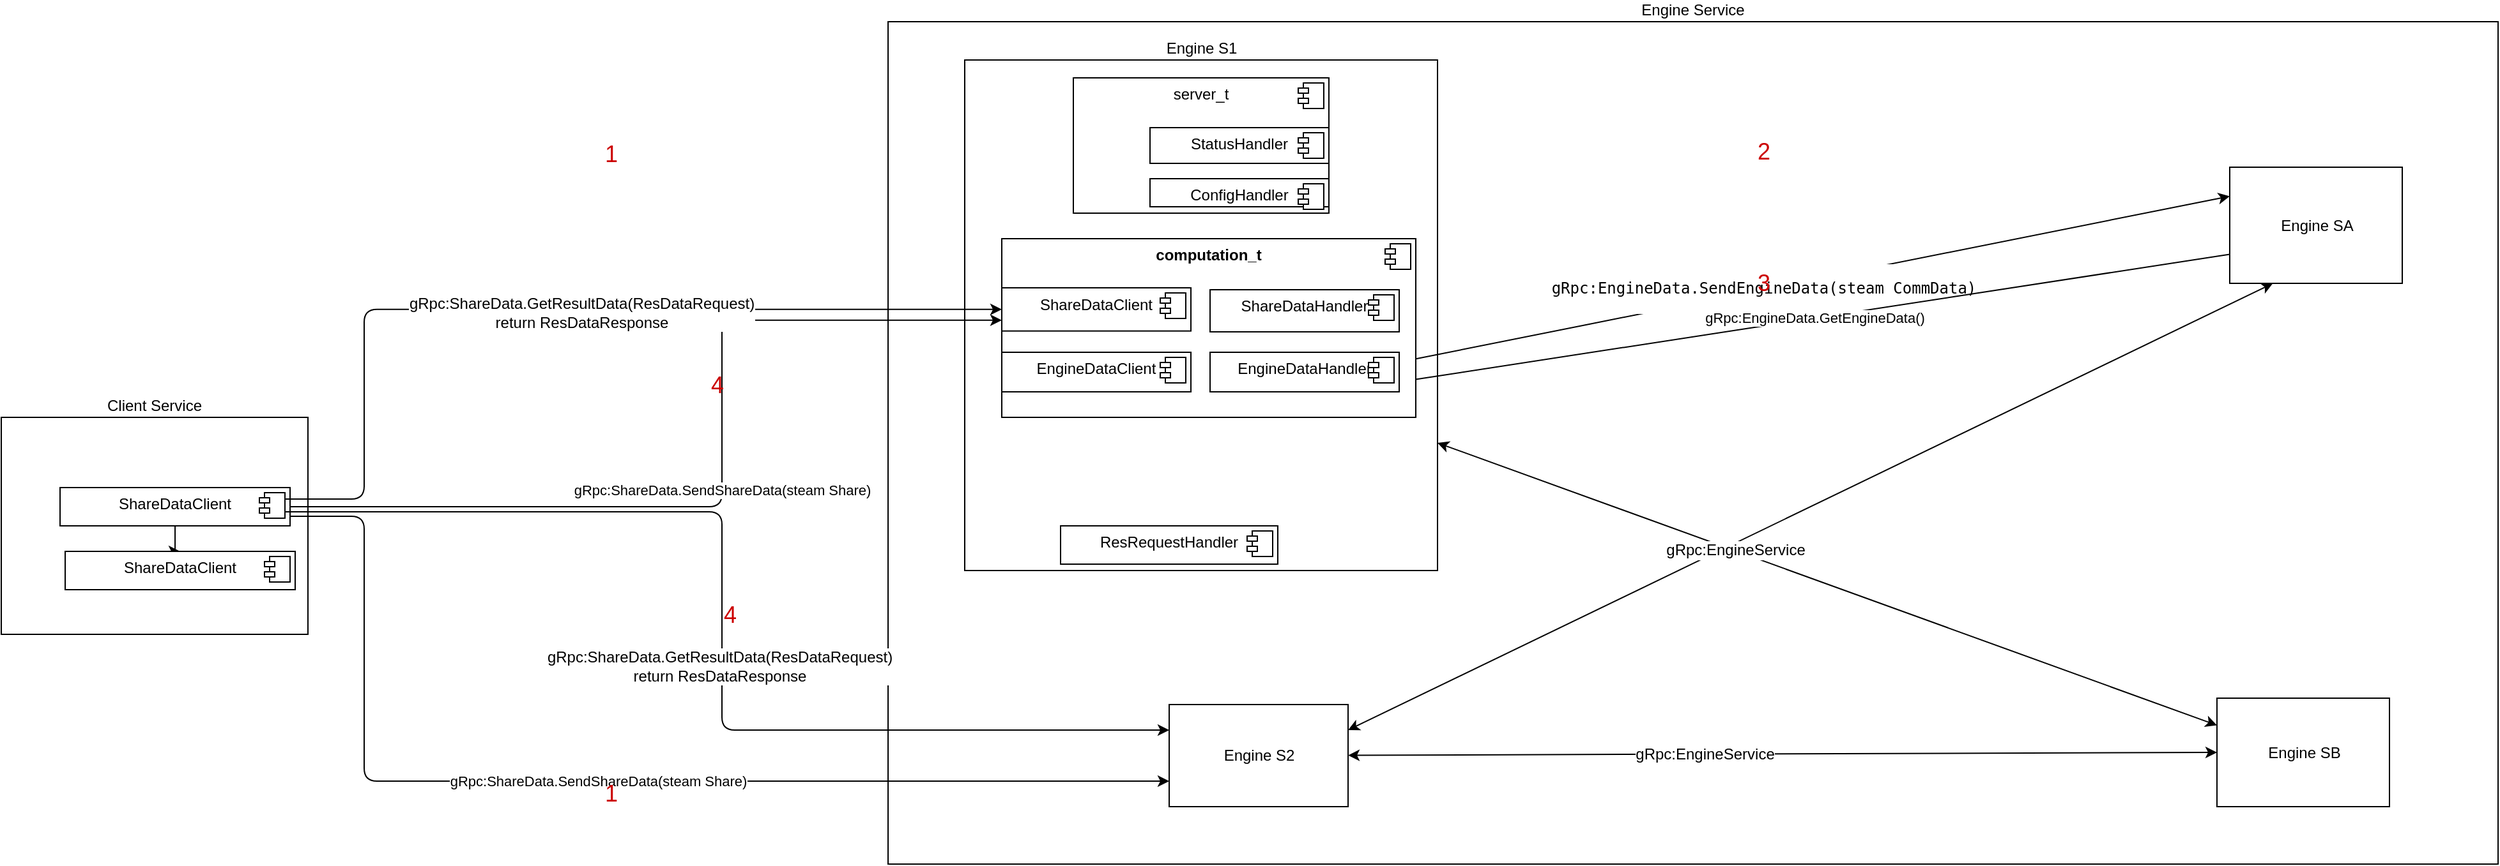 <mxfile version="10.6.3" type="github"><diagram id="qjX3kxyQt8vl-2oXAutQ" name="Page-1"><mxGraphModel dx="1985" dy="709" grid="1" gridSize="10" guides="1" tooltips="1" connect="1" arrows="1" fold="1" page="1" pageScale="1" pageWidth="827" pageHeight="1169" math="0" shadow="0"><root><mxCell id="0"/><mxCell id="1" parent="0"/><UserObject label="Engine Service&lt;br style=&quot;font-size: 12px;&quot;&gt;" treeRoot="1" id="pDZX20AE8ElxJlWNmtBF-1"><mxCell style="whiteSpace=wrap;html=1;align=center;treeFolding=1;container=1;recursiveResize=0;labelPosition=center;verticalLabelPosition=top;verticalAlign=bottom;fontSize=12;" parent="1" vertex="1"><mxGeometry x="220" y="920" width="1260" height="660" as="geometry"/></mxCell></UserObject><mxCell id="pDZX20AE8ElxJlWNmtBF-5" value="Engine S1&lt;br&gt;" style="html=1;labelPosition=center;verticalLabelPosition=top;align=center;verticalAlign=bottom;" parent="pDZX20AE8ElxJlWNmtBF-1" vertex="1"><mxGeometry x="60" y="30" width="370" height="400" as="geometry"/></mxCell><mxCell id="pDZX20AE8ElxJlWNmtBF-19" value="Engine SA&lt;br&gt;" style="html=1;labelPosition=center;verticalLabelPosition=middle;align=center;verticalAlign=middle;" parent="pDZX20AE8ElxJlWNmtBF-1" vertex="1"><mxGeometry x="1050" y="114" width="135" height="91" as="geometry"/></mxCell><mxCell id="pDZX20AE8ElxJlWNmtBF-24" value="Engine SB&lt;br&gt;" style="html=1;labelPosition=center;verticalLabelPosition=middle;align=center;verticalAlign=middle;" parent="pDZX20AE8ElxJlWNmtBF-1" vertex="1"><mxGeometry x="1040" y="530" width="135" height="85" as="geometry"/></mxCell><mxCell id="pDZX20AE8ElxJlWNmtBF-31" value="" style="endArrow=classic;startArrow=classic;html=1;entryX=1;entryY=0.75;entryDx=0;entryDy=0;exitX=0;exitY=0.25;exitDx=0;exitDy=0;" parent="pDZX20AE8ElxJlWNmtBF-1" source="pDZX20AE8ElxJlWNmtBF-24" target="pDZX20AE8ElxJlWNmtBF-5" edge="1"><mxGeometry width="50" height="50" relative="1" as="geometry"><mxPoint x="315" y="270" as="sourcePoint"/><mxPoint x="365" y="220" as="targetPoint"/></mxGeometry></mxCell><mxCell id="pDZX20AE8ElxJlWNmtBF-23" value="Engine S2&lt;br&gt;" style="html=1;labelPosition=center;verticalLabelPosition=middle;align=center;verticalAlign=middle;" parent="pDZX20AE8ElxJlWNmtBF-1" vertex="1"><mxGeometry x="220" y="535" width="140" height="80" as="geometry"/></mxCell><mxCell id="pDZX20AE8ElxJlWNmtBF-32" value="" style="endArrow=classic;startArrow=classic;html=1;entryX=1;entryY=0.25;entryDx=0;entryDy=0;exitX=0.25;exitY=1;exitDx=0;exitDy=0;" parent="pDZX20AE8ElxJlWNmtBF-1" source="pDZX20AE8ElxJlWNmtBF-19" target="pDZX20AE8ElxJlWNmtBF-23" edge="1"><mxGeometry width="50" height="50" relative="1" as="geometry"><mxPoint x="365" y="273" as="sourcePoint"/><mxPoint x="175" y="177" as="targetPoint"/></mxGeometry></mxCell><mxCell id="pDZX20AE8ElxJlWNmtBF-33" value="gRpc:EngineService" style="text;html=1;resizable=0;points=[];align=center;verticalAlign=middle;labelBackgroundColor=#ffffff;" parent="pDZX20AE8ElxJlWNmtBF-32" vertex="1" connectable="0"><mxGeometry x="0.223" relative="1" as="geometry"><mxPoint x="21" y="-5.5" as="offset"/></mxGeometry></mxCell><mxCell id="pDZX20AE8ElxJlWNmtBF-36" value="" style="endArrow=classic;startArrow=classic;html=1;entryX=0;entryY=0.5;entryDx=0;entryDy=0;" parent="pDZX20AE8ElxJlWNmtBF-1" source="pDZX20AE8ElxJlWNmtBF-23" target="pDZX20AE8ElxJlWNmtBF-24" edge="1"><mxGeometry width="50" height="50" relative="1" as="geometry"><mxPoint x="235" y="340" as="sourcePoint"/><mxPoint x="285" y="290" as="targetPoint"/></mxGeometry></mxCell><mxCell id="pDZX20AE8ElxJlWNmtBF-37" value="gRpc:EngineService" style="text;html=1;resizable=0;points=[];align=center;verticalAlign=middle;labelBackgroundColor=#ffffff;" parent="pDZX20AE8ElxJlWNmtBF-36" vertex="1" connectable="0"><mxGeometry x="-0.179" relative="1" as="geometry"><mxPoint as="offset"/></mxGeometry></mxCell><mxCell id="pDZX20AE8ElxJlWNmtBF-43" value="&lt;p style=&quot;margin: 0px ; margin-top: 6px ; text-align: center&quot;&gt;ResRequestHandler&lt;/p&gt;" style="align=left;overflow=fill;html=1;" parent="pDZX20AE8ElxJlWNmtBF-1" vertex="1"><mxGeometry x="135" y="395" width="170" height="30" as="geometry"/></mxCell><mxCell id="pDZX20AE8ElxJlWNmtBF-44" value="" style="shape=component;jettyWidth=8;jettyHeight=4;" parent="pDZX20AE8ElxJlWNmtBF-43" vertex="1"><mxGeometry x="1" width="20" height="20" relative="1" as="geometry"><mxPoint x="-24" y="4" as="offset"/></mxGeometry></mxCell><mxCell id="KPqXG4leqGSg9rMvJdoy-20" value="" style="endArrow=classic;html=1;entryX=0;entryY=0.25;entryDx=0;entryDy=0;exitX=1;exitY=0.25;exitDx=0;exitDy=0;" edge="1" parent="pDZX20AE8ElxJlWNmtBF-1" source="KPqXG4leqGSg9rMvJdoy-4" target="pDZX20AE8ElxJlWNmtBF-19"><mxGeometry width="50" height="50" relative="1" as="geometry"><mxPoint x="610" y="190" as="sourcePoint"/><mxPoint x="660" y="140" as="targetPoint"/></mxGeometry></mxCell><mxCell id="KPqXG4leqGSg9rMvJdoy-21" value="&lt;pre&gt;gRpc:EngineData.SendEngineData(steam CommData)&lt;/pre&gt;" style="text;html=1;resizable=0;points=[];align=center;verticalAlign=middle;labelBackgroundColor=#ffffff;" vertex="1" connectable="0" parent="KPqXG4leqGSg9rMvJdoy-20"><mxGeometry x="-0.123" y="1" relative="1" as="geometry"><mxPoint as="offset"/></mxGeometry></mxCell><mxCell id="KPqXG4leqGSg9rMvJdoy-28" value="gRpc:EngineData.GetEngineData()" style="endArrow=classic;html=1;exitX=0;exitY=0.75;exitDx=0;exitDy=0;entryX=1;entryY=0.75;entryDx=0;entryDy=0;" edge="1" parent="pDZX20AE8ElxJlWNmtBF-1" source="pDZX20AE8ElxJlWNmtBF-19" target="KPqXG4leqGSg9rMvJdoy-4"><mxGeometry width="50" height="50" relative="1" as="geometry"><mxPoint x="720" y="250" as="sourcePoint"/><mxPoint x="770" y="200" as="targetPoint"/></mxGeometry></mxCell><mxCell id="KPqXG4leqGSg9rMvJdoy-37" value="&lt;font style=&quot;font-size: 18px&quot;&gt;2&lt;/font&gt;" style="text;html=1;strokeColor=none;fillColor=none;align=center;verticalAlign=middle;whiteSpace=wrap;rounded=0;fontColor=#CC0000;fontSize=18;" vertex="1" parent="pDZX20AE8ElxJlWNmtBF-1"><mxGeometry x="648.5" y="77" width="73" height="50" as="geometry"/></mxCell><mxCell id="KPqXG4leqGSg9rMvJdoy-38" value="&lt;font style=&quot;font-size: 18px&quot;&gt;3&lt;/font&gt;" style="text;html=1;strokeColor=none;fillColor=none;align=center;verticalAlign=middle;whiteSpace=wrap;rounded=0;fontColor=#CC0000;fontSize=18;" vertex="1" parent="pDZX20AE8ElxJlWNmtBF-1"><mxGeometry x="648.5" y="180" width="73" height="50" as="geometry"/></mxCell><mxCell id="KPqXG4leqGSg9rMvJdoy-45" value="&lt;p style=&quot;margin: 6px 0px 0px; text-align: center; font-size: 12px;&quot;&gt;server_t&lt;/p&gt;" style="align=center;overflow=fill;html=1;fontSize=12;fontColor=#000000;labelPosition=center;verticalLabelPosition=middle;verticalAlign=middle;" vertex="1" parent="pDZX20AE8ElxJlWNmtBF-1"><mxGeometry x="145" y="44" width="200" height="106" as="geometry"/></mxCell><mxCell id="KPqXG4leqGSg9rMvJdoy-46" value="" style="shape=component;jettyWidth=8;jettyHeight=4;" vertex="1" parent="KPqXG4leqGSg9rMvJdoy-45"><mxGeometry x="1" width="20" height="20" relative="1" as="geometry"><mxPoint x="-24" y="4" as="offset"/></mxGeometry></mxCell><mxCell id="KPqXG4leqGSg9rMvJdoy-10" value="&lt;p style=&quot;margin: 0px ; margin-top: 6px ; text-align: center&quot;&gt;StatusHandler&lt;/p&gt;" style="align=left;overflow=fill;html=1;" vertex="1" parent="KPqXG4leqGSg9rMvJdoy-45"><mxGeometry x="60" y="39" width="140" height="28" as="geometry"/></mxCell><mxCell id="KPqXG4leqGSg9rMvJdoy-11" value="" style="shape=component;jettyWidth=8;jettyHeight=4;" vertex="1" parent="KPqXG4leqGSg9rMvJdoy-10"><mxGeometry x="1" width="20" height="20" relative="1" as="geometry"><mxPoint x="-24" y="4" as="offset"/></mxGeometry></mxCell><mxCell id="KPqXG4leqGSg9rMvJdoy-7" value="&lt;p style=&quot;margin: 0px ; margin-top: 6px ; text-align: center&quot;&gt;ConfigHandler&lt;/p&gt;" style="align=left;overflow=fill;html=1;" vertex="1" parent="KPqXG4leqGSg9rMvJdoy-45"><mxGeometry x="60" y="79" width="140" height="22" as="geometry"/></mxCell><mxCell id="KPqXG4leqGSg9rMvJdoy-8" value="" style="shape=component;jettyWidth=8;jettyHeight=4;" vertex="1" parent="KPqXG4leqGSg9rMvJdoy-7"><mxGeometry x="1" width="20" height="20" relative="1" as="geometry"><mxPoint x="-24" y="4" as="offset"/></mxGeometry></mxCell><mxCell id="KPqXG4leqGSg9rMvJdoy-49" value="&lt;p style=&quot;margin: 0px ; margin-top: 6px ; text-align: center&quot;&gt;&lt;b&gt;computation_t&lt;/b&gt;&lt;/p&gt;" style="align=left;overflow=fill;html=1;fontSize=12;fontColor=#000000;" vertex="1" parent="pDZX20AE8ElxJlWNmtBF-1"><mxGeometry x="89" y="170" width="324" height="140" as="geometry"/></mxCell><mxCell id="KPqXG4leqGSg9rMvJdoy-50" value="" style="shape=component;jettyWidth=8;jettyHeight=4;" vertex="1" parent="KPqXG4leqGSg9rMvJdoy-49"><mxGeometry x="1" width="20" height="20" relative="1" as="geometry"><mxPoint x="-24" y="4" as="offset"/></mxGeometry></mxCell><mxCell id="KPqXG4leqGSg9rMvJdoy-16" value="&lt;p style=&quot;margin: 0px ; margin-top: 6px ; text-align: center&quot;&gt;ShareDataClient&lt;/p&gt;" style="align=left;overflow=fill;html=1;" vertex="1" parent="KPqXG4leqGSg9rMvJdoy-49"><mxGeometry y="38.5" width="148" height="33.833" as="geometry"/></mxCell><mxCell id="KPqXG4leqGSg9rMvJdoy-17" value="" style="shape=component;jettyWidth=8;jettyHeight=4;" vertex="1" parent="KPqXG4leqGSg9rMvJdoy-16"><mxGeometry x="1" width="20" height="20" relative="1" as="geometry"><mxPoint x="-24" y="4" as="offset"/></mxGeometry></mxCell><mxCell id="KPqXG4leqGSg9rMvJdoy-13" value="&lt;p style=&quot;margin: 0px ; margin-top: 6px ; text-align: center&quot;&gt;EngineDataClient&lt;/p&gt;" style="align=left;overflow=fill;html=1;" vertex="1" parent="KPqXG4leqGSg9rMvJdoy-49"><mxGeometry y="89" width="148" height="31" as="geometry"/></mxCell><mxCell id="KPqXG4leqGSg9rMvJdoy-14" value="" style="shape=component;jettyWidth=8;jettyHeight=4;" vertex="1" parent="KPqXG4leqGSg9rMvJdoy-13"><mxGeometry x="1" width="20" height="20" relative="1" as="geometry"><mxPoint x="-24" y="4" as="offset"/></mxGeometry></mxCell><mxCell id="pDZX20AE8ElxJlWNmtBF-38" value="&lt;p style=&quot;margin: 0px ; margin-top: 6px ; text-align: center&quot;&gt;ShareDataHandler&lt;/p&gt;" style="align=center;overflow=fill;html=1;labelPosition=center;verticalLabelPosition=middle;verticalAlign=middle;" parent="KPqXG4leqGSg9rMvJdoy-49" vertex="1"><mxGeometry x="163" y="40" width="148" height="33" as="geometry"/></mxCell><mxCell id="pDZX20AE8ElxJlWNmtBF-39" value="" style="shape=component;jettyWidth=8;jettyHeight=4;" parent="pDZX20AE8ElxJlWNmtBF-38" vertex="1"><mxGeometry x="1" width="20" height="20" relative="1" as="geometry"><mxPoint x="-24" y="4" as="offset"/></mxGeometry></mxCell><mxCell id="KPqXG4leqGSg9rMvJdoy-4" value="&lt;p style=&quot;margin: 0px ; margin-top: 6px ; text-align: center&quot;&gt;EngineDataHandler&lt;/p&gt;" style="align=left;overflow=fill;html=1;" vertex="1" parent="KPqXG4leqGSg9rMvJdoy-49"><mxGeometry x="163" y="89" width="148" height="31" as="geometry"/></mxCell><mxCell id="KPqXG4leqGSg9rMvJdoy-5" value="" style="shape=component;jettyWidth=8;jettyHeight=4;" vertex="1" parent="KPqXG4leqGSg9rMvJdoy-4"><mxGeometry x="1" width="20" height="20" relative="1" as="geometry"><mxPoint x="-24" y="4" as="offset"/></mxGeometry></mxCell><UserObject label="Client Service" treeRoot="1" id="KPqXG4leqGSg9rMvJdoy-22"><mxCell style="whiteSpace=wrap;html=1;align=center;treeFolding=1;container=1;recursiveResize=0;labelPosition=center;verticalLabelPosition=top;verticalAlign=bottom;" vertex="1" parent="1"><mxGeometry x="-474" y="1230" width="240" height="170" as="geometry"/></mxCell></UserObject><mxCell id="KPqXG4leqGSg9rMvJdoy-33" value="" style="edgeStyle=orthogonalEdgeStyle;rounded=0;orthogonalLoop=1;jettySize=auto;html=1;" edge="1" parent="KPqXG4leqGSg9rMvJdoy-22" source="KPqXG4leqGSg9rMvJdoy-29" target="KPqXG4leqGSg9rMvJdoy-31"><mxGeometry relative="1" as="geometry"/></mxCell><mxCell id="KPqXG4leqGSg9rMvJdoy-29" value="&lt;p style=&quot;margin: 0px ; margin-top: 6px ; text-align: center&quot;&gt;ShareDataClient&lt;/p&gt;" style="align=left;overflow=fill;html=1;" vertex="1" parent="KPqXG4leqGSg9rMvJdoy-22"><mxGeometry x="46" y="55" width="180" height="30" as="geometry"/></mxCell><mxCell id="KPqXG4leqGSg9rMvJdoy-30" value="" style="shape=component;jettyWidth=8;jettyHeight=4;" vertex="1" parent="KPqXG4leqGSg9rMvJdoy-29"><mxGeometry x="1" width="20" height="20" relative="1" as="geometry"><mxPoint x="-24" y="4" as="offset"/></mxGeometry></mxCell><mxCell id="KPqXG4leqGSg9rMvJdoy-31" value="&lt;p style=&quot;margin: 0px ; margin-top: 6px ; text-align: center&quot;&gt;ShareDataClient&lt;/p&gt;" style="align=left;overflow=fill;html=1;" vertex="1" parent="KPqXG4leqGSg9rMvJdoy-22"><mxGeometry x="50" y="105" width="180" height="30" as="geometry"/></mxCell><mxCell id="KPqXG4leqGSg9rMvJdoy-32" value="" style="shape=component;jettyWidth=8;jettyHeight=4;" vertex="1" parent="KPqXG4leqGSg9rMvJdoy-31"><mxGeometry x="1" width="20" height="20" relative="1" as="geometry"><mxPoint x="-24" y="4" as="offset"/></mxGeometry></mxCell><mxCell id="KPqXG4leqGSg9rMvJdoy-25" value="&lt;span&gt;gRpc:ShareData.SendShareData(steam Share)&lt;/span&gt;" style="edgeStyle=elbowEdgeStyle;elbow=horizontal;endArrow=classic;html=1;exitX=1;exitY=0.5;exitDx=0;exitDy=0;entryX=0;entryY=0.75;entryDx=0;entryDy=0;" edge="1" parent="1" source="KPqXG4leqGSg9rMvJdoy-29" target="KPqXG4leqGSg9rMvJdoy-16"><mxGeometry width="50" height="50" relative="1" as="geometry"><mxPoint x="710" y="780" as="sourcePoint"/><mxPoint x="760" y="730" as="targetPoint"/><Array as="points"><mxPoint x="90" y="1180"/><mxPoint x="90" y="1120"/><mxPoint x="30" y="1110"/><mxPoint x="180" y="1160"/></Array></mxGeometry></mxCell><mxCell id="KPqXG4leqGSg9rMvJdoy-26" value="" style="edgeStyle=elbowEdgeStyle;elbow=horizontal;endArrow=classic;html=1;exitX=1;exitY=0.25;exitDx=0;exitDy=0;entryX=0;entryY=0.5;entryDx=0;entryDy=0;" edge="1" parent="1" source="KPqXG4leqGSg9rMvJdoy-30" target="KPqXG4leqGSg9rMvJdoy-16"><mxGeometry width="50" height="50" relative="1" as="geometry"><mxPoint x="380" y="830" as="sourcePoint"/><mxPoint x="430" y="780" as="targetPoint"/><Array as="points"><mxPoint x="-190" y="1190"/></Array></mxGeometry></mxCell><mxCell id="KPqXG4leqGSg9rMvJdoy-27" value="gRpc:ShareData.GetResultData(ResDataRequest) &lt;br&gt;return ResDataResponse" style="text;html=1;resizable=0;points=[];align=center;verticalAlign=middle;labelBackgroundColor=#ffffff;" vertex="1" connectable="0" parent="KPqXG4leqGSg9rMvJdoy-26"><mxGeometry x="0.072" y="-2" relative="1" as="geometry"><mxPoint as="offset"/></mxGeometry></mxCell><mxCell id="KPqXG4leqGSg9rMvJdoy-35" value="&lt;font style=&quot;font-size: 18px;&quot;&gt;1&lt;/font&gt;" style="text;html=1;strokeColor=none;fillColor=none;align=center;verticalAlign=middle;whiteSpace=wrap;rounded=0;fontColor=#CC0000;fontSize=18;" vertex="1" parent="1"><mxGeometry x="-33.5" y="999" width="73" height="50" as="geometry"/></mxCell><mxCell id="KPqXG4leqGSg9rMvJdoy-36" value="&lt;font style=&quot;font-size: 18px&quot;&gt;4&lt;/font&gt;" style="text;html=1;strokeColor=none;fillColor=none;align=center;verticalAlign=middle;whiteSpace=wrap;rounded=0;fontColor=#CC0000;fontSize=18;" vertex="1" parent="1"><mxGeometry x="50" y="1180" width="73" height="50" as="geometry"/></mxCell><mxCell id="KPqXG4leqGSg9rMvJdoy-39" value="" style="edgeStyle=elbowEdgeStyle;elbow=horizontal;endArrow=classic;html=1;exitX=1;exitY=0.75;exitDx=0;exitDy=0;entryX=0;entryY=0.25;entryDx=0;entryDy=0;" edge="1" parent="1" source="KPqXG4leqGSg9rMvJdoy-30" target="pDZX20AE8ElxJlWNmtBF-23"><mxGeometry width="50" height="50" relative="1" as="geometry"><mxPoint x="-228" y="1169" as="sourcePoint"/><mxPoint x="300" y="1062" as="targetPoint"/><Array as="points"><mxPoint x="90" y="1390"/><mxPoint x="-50" y="1390"/></Array></mxGeometry></mxCell><mxCell id="KPqXG4leqGSg9rMvJdoy-40" value="gRpc:ShareData.GetResultData(ResDataRequest) &lt;br&gt;return ResDataResponse" style="text;html=1;resizable=0;points=[];align=center;verticalAlign=middle;labelBackgroundColor=#ffffff;" vertex="1" connectable="0" parent="KPqXG4leqGSg9rMvJdoy-39"><mxGeometry x="0.072" y="-2" relative="1" as="geometry"><mxPoint as="offset"/></mxGeometry></mxCell><mxCell id="KPqXG4leqGSg9rMvJdoy-41" value="&lt;span&gt;gRpc:ShareData.SendShareData(steam Share)&lt;/span&gt;" style="edgeStyle=elbowEdgeStyle;elbow=horizontal;endArrow=classic;html=1;exitX=1;exitY=0.75;exitDx=0;exitDy=0;entryX=0;entryY=0.75;entryDx=0;entryDy=0;" edge="1" parent="1" source="KPqXG4leqGSg9rMvJdoy-29" target="pDZX20AE8ElxJlWNmtBF-23"><mxGeometry width="50" height="50" relative="1" as="geometry"><mxPoint x="-224" y="1175" as="sourcePoint"/><mxPoint x="300" y="1070" as="targetPoint"/><Array as="points"><mxPoint x="-190" y="1410"/><mxPoint x="100" y="1130"/><mxPoint x="40" y="1120"/><mxPoint x="190" y="1170"/></Array></mxGeometry></mxCell><mxCell id="KPqXG4leqGSg9rMvJdoy-42" value="&lt;font style=&quot;font-size: 18px;&quot;&gt;1&lt;/font&gt;" style="text;html=1;strokeColor=none;fillColor=none;align=center;verticalAlign=middle;whiteSpace=wrap;rounded=0;fontColor=#CC0000;fontSize=18;" vertex="1" parent="1"><mxGeometry x="-33.5" y="1500" width="73" height="50" as="geometry"/></mxCell><mxCell id="KPqXG4leqGSg9rMvJdoy-43" value="&lt;font style=&quot;font-size: 18px&quot;&gt;4&lt;/font&gt;" style="text;html=1;strokeColor=none;fillColor=none;align=center;verticalAlign=middle;whiteSpace=wrap;rounded=0;fontColor=#CC0000;fontSize=18;" vertex="1" parent="1"><mxGeometry x="60" y="1360" width="73" height="50" as="geometry"/></mxCell></root></mxGraphModel></diagram></mxfile>